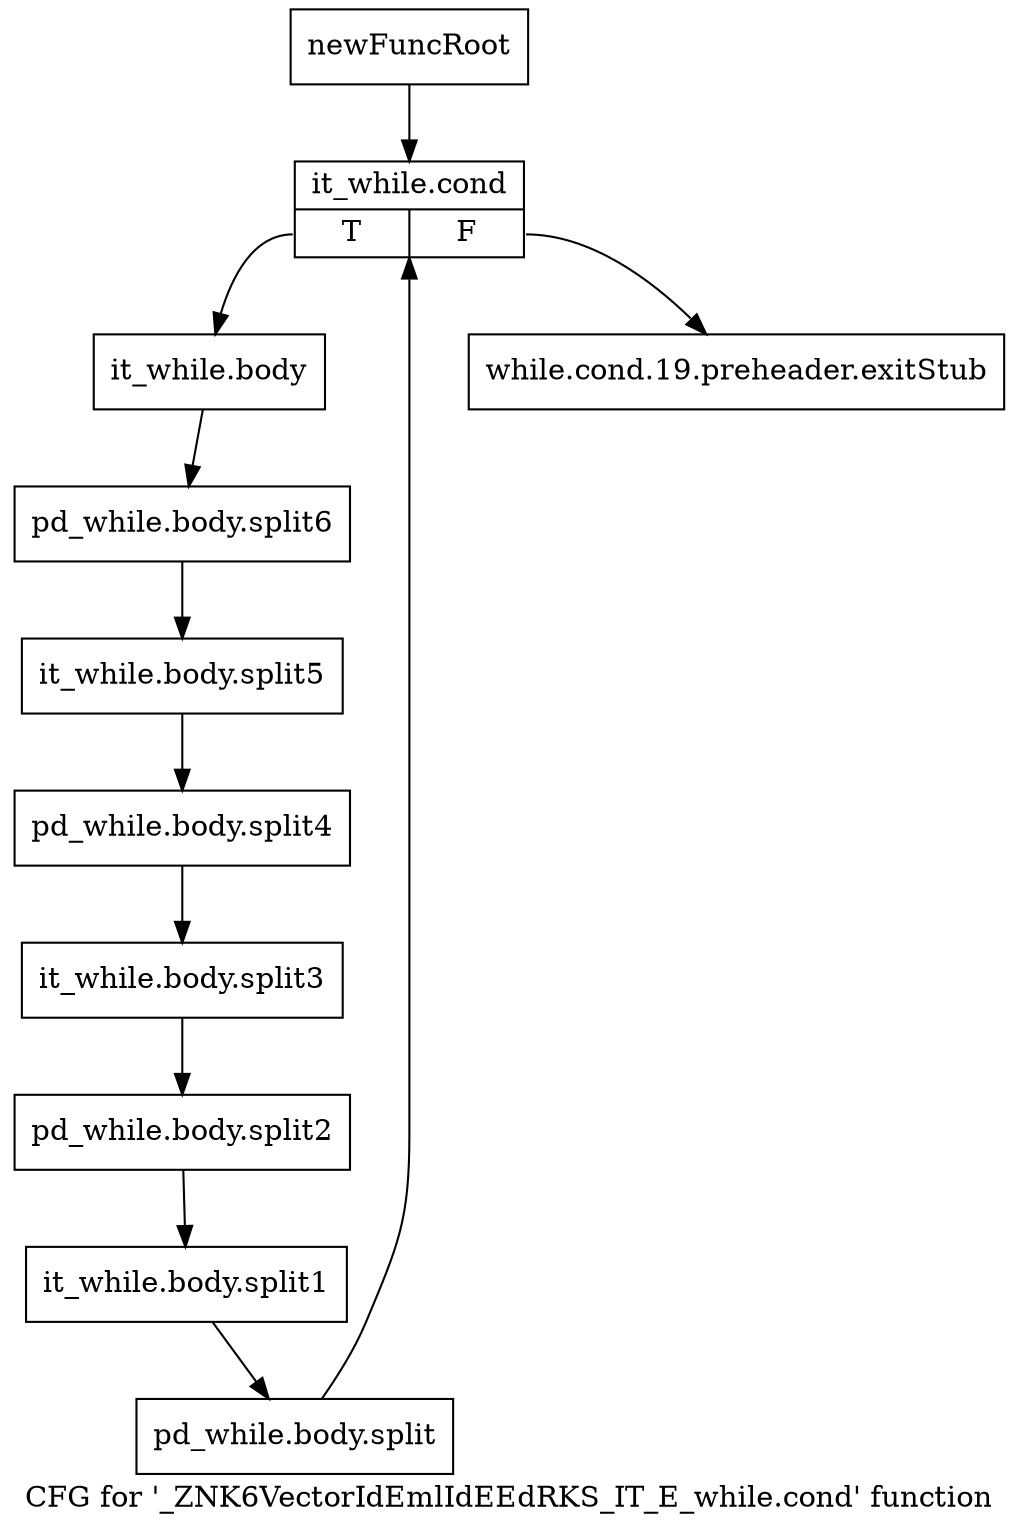 digraph "CFG for '_ZNK6VectorIdEmlIdEEdRKS_IT_E_while.cond' function" {
	label="CFG for '_ZNK6VectorIdEmlIdEEdRKS_IT_E_while.cond' function";

	Node0x9917450 [shape=record,label="{newFuncRoot}"];
	Node0x9917450 -> Node0x99174f0;
	Node0x99174a0 [shape=record,label="{while.cond.19.preheader.exitStub}"];
	Node0x99174f0 [shape=record,label="{it_while.cond|{<s0>T|<s1>F}}"];
	Node0x99174f0:s0 -> Node0x9917540;
	Node0x99174f0:s1 -> Node0x99174a0;
	Node0x9917540 [shape=record,label="{it_while.body}"];
	Node0x9917540 -> Node0xbcaee90;
	Node0xbcaee90 [shape=record,label="{pd_while.body.split6}"];
	Node0xbcaee90 -> Node0xbcaedf0;
	Node0xbcaedf0 [shape=record,label="{it_while.body.split5}"];
	Node0xbcaedf0 -> Node0xbcadd40;
	Node0xbcadd40 [shape=record,label="{pd_while.body.split4}"];
	Node0xbcadd40 -> Node0xbcae010;
	Node0xbcae010 [shape=record,label="{it_while.body.split3}"];
	Node0xbcae010 -> Node0xbcaef30;
	Node0xbcaef30 [shape=record,label="{pd_while.body.split2}"];
	Node0xbcaef30 -> Node0xbcaee40;
	Node0xbcaee40 [shape=record,label="{it_while.body.split1}"];
	Node0xbcaee40 -> Node0xbcaf110;
	Node0xbcaf110 [shape=record,label="{pd_while.body.split}"];
	Node0xbcaf110 -> Node0x99174f0;
}
